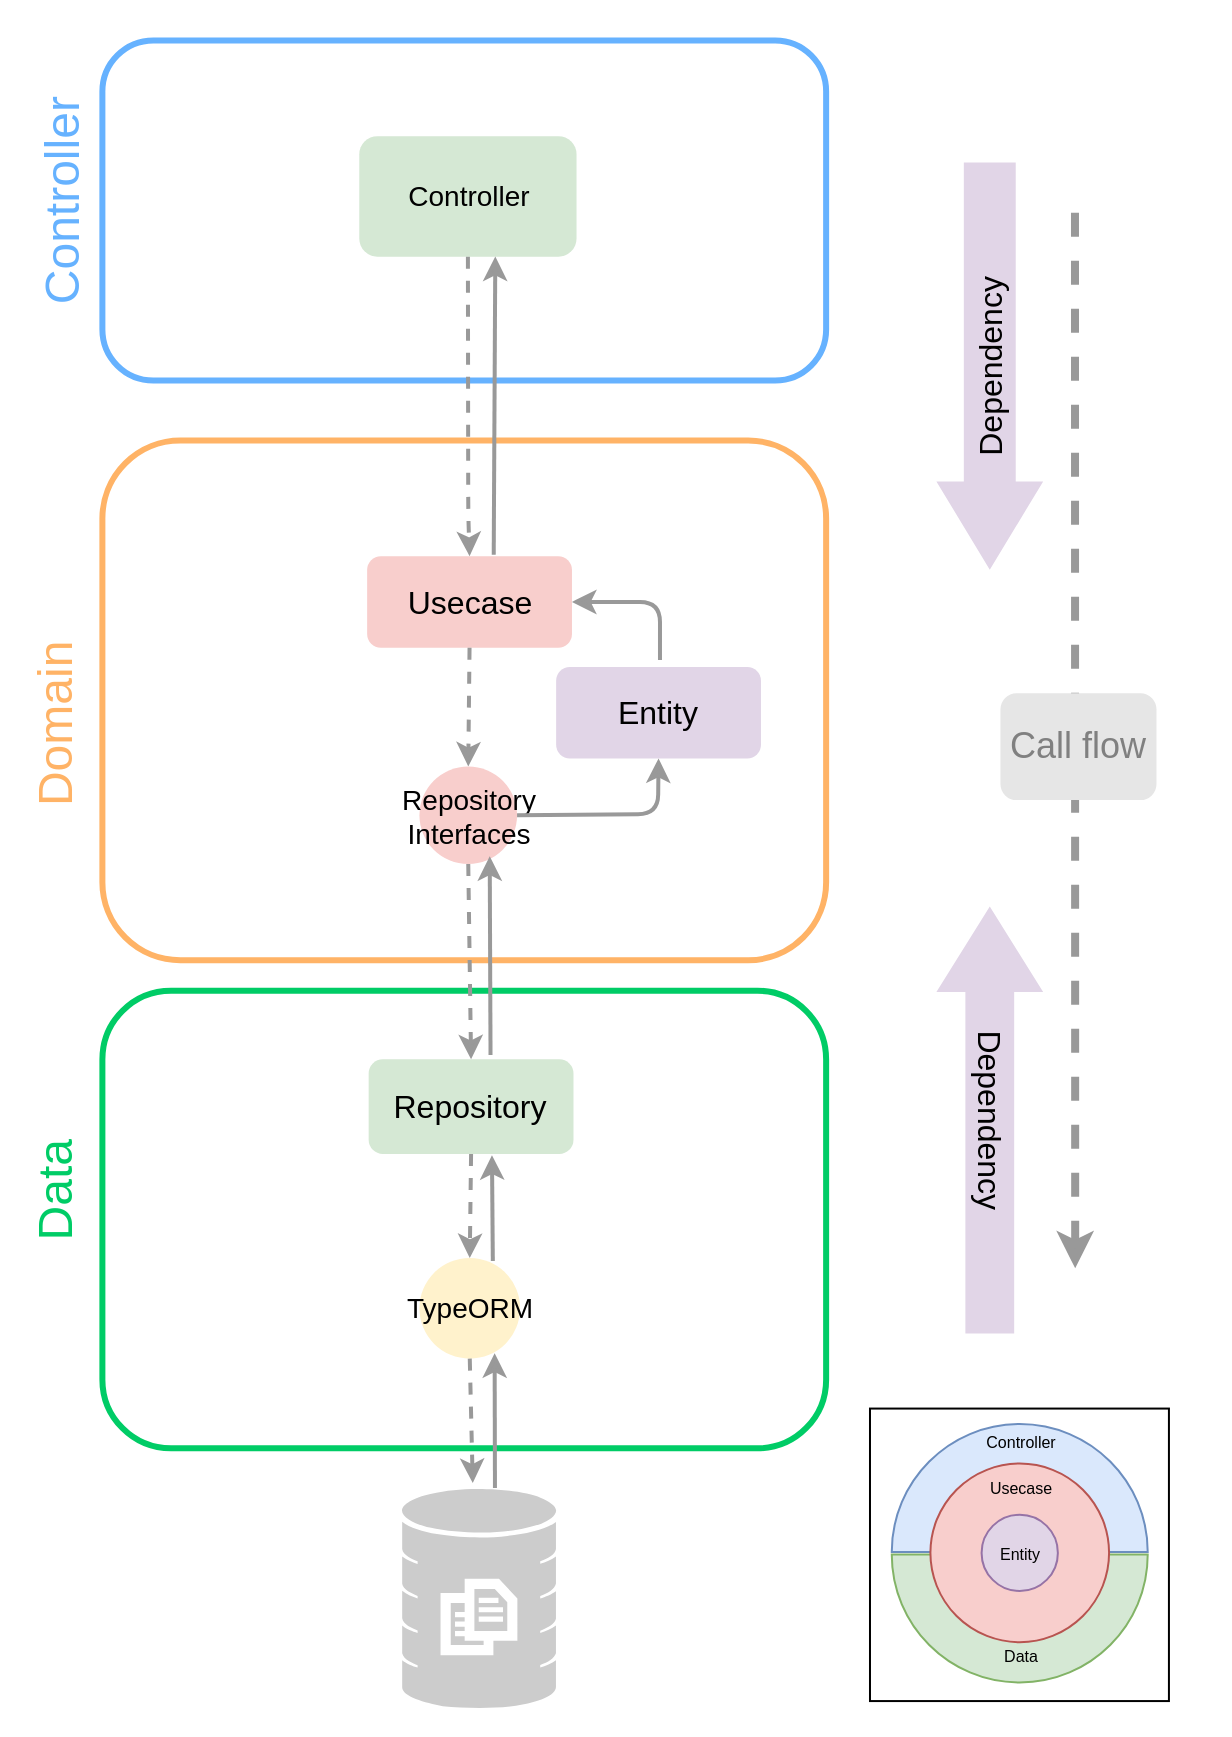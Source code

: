 <mxfile>
    <diagram id="899Ff32Y32sYMfXcTHe8" name="Page-1">
        <mxGraphModel dx="893" dy="862" grid="1" gridSize="10" guides="1" tooltips="1" connect="1" arrows="1" fold="1" page="1" pageScale="1" pageWidth="827" pageHeight="1169" background="#ffffff" math="0" shadow="0">
            <root>
                <mxCell id="0"/>
                <mxCell id="1" parent="0"/>
                <mxCell id="281" value="" style="group" parent="1" vertex="1" connectable="0">
                    <mxGeometry x="20.066" y="23.253" width="601.174" height="846.747" as="geometry"/>
                </mxCell>
                <mxCell id="8" value="" style="rounded=1;whiteSpace=wrap;html=1;fillColor=#FFFFFF;fontColor=#333333;strokeWidth=3;strokeColor=#66B2FF;" parent="281" vertex="1">
                    <mxGeometry x="38.13" width="361.87" height="170" as="geometry"/>
                </mxCell>
                <mxCell id="13" style="edgeStyle=orthogonalEdgeStyle;rounded=0;orthogonalLoop=1;jettySize=auto;html=1;exitX=0.5;exitY=1;exitDx=0;exitDy=0;" parent="281" edge="1">
                    <mxGeometry relative="1" as="geometry">
                        <mxPoint x="240.123" y="293.613" as="sourcePoint"/>
                        <mxPoint x="240.123" y="293.613" as="targetPoint"/>
                    </mxGeometry>
                </mxCell>
                <mxCell id="18" value="" style="rounded=1;whiteSpace=wrap;html=1;fillColor=#FFFFFF;fontColor=#333333;strokeWidth=3;strokeColor=#FFB366;" parent="281" vertex="1">
                    <mxGeometry x="38.13" y="200" width="361.87" height="259.87" as="geometry"/>
                </mxCell>
                <mxCell id="21" value="" style="rounded=1;whiteSpace=wrap;html=1;fillColor=#FFFFFF;fontColor=#333333;strokeWidth=3;strokeColor=#00CC66;" parent="281" vertex="1">
                    <mxGeometry x="38.13" y="475.12" width="361.87" height="228.79" as="geometry"/>
                </mxCell>
                <mxCell id="22" value="&lt;h2 style=&quot;font-size: 16px;&quot;&gt;&lt;font color=&quot;#000000&quot; style=&quot;font-weight: normal; font-size: 16px;&quot;&gt;Repository&lt;/font&gt;&lt;/h2&gt;" style="rounded=1;whiteSpace=wrap;html=1;fillColor=#d5e8d4;strokeColor=none;fontStyle=0;fontSize=16;" parent="281" vertex="1">
                    <mxGeometry x="171.265" y="509.422" width="102.414" height="47.283" as="geometry"/>
                </mxCell>
                <mxCell id="27" value="Controller" style="text;html=1;strokeColor=none;fillColor=none;align=center;verticalAlign=middle;whiteSpace=wrap;rounded=0;textDirection=ltr;direction=west;labelPosition=center;verticalLabelPosition=middle;horizontal=0;fontSize=24;fontColor=#66B2FF;" parent="281" vertex="1">
                    <mxGeometry x="-3" y="-20" width="43.51" height="200" as="geometry"/>
                </mxCell>
                <mxCell id="28" value="Domain" style="text;html=1;strokeColor=none;fillColor=none;align=center;verticalAlign=middle;whiteSpace=wrap;rounded=0;textDirection=ltr;direction=west;labelPosition=center;verticalLabelPosition=middle;horizontal=0;fontSize=24;fontColor=#FFB366;" parent="281" vertex="1">
                    <mxGeometry y="280.088" width="30.505" height="122.021" as="geometry"/>
                </mxCell>
                <mxCell id="29" value="Data" style="text;html=1;strokeColor=none;fillColor=none;align=center;verticalAlign=middle;whiteSpace=wrap;rounded=0;textDirection=ltr;direction=west;labelPosition=center;verticalLabelPosition=middle;horizontal=0;fontSize=24;fontColor=#00CC66;" parent="281" vertex="1">
                    <mxGeometry x="-13" y="513.25" width="54.51" height="122.02" as="geometry"/>
                </mxCell>
                <mxCell id="50" value="" style="html=1;aspect=fixed;strokeColor=none;shadow=0;align=center;verticalAlign=top;shape=mxgraph.gcp2.database_3;fontSize=20;fillColor=#CCCCCC;" parent="281" vertex="1">
                    <mxGeometry x="187.93" y="724.1" width="77.07" height="110.1" as="geometry"/>
                </mxCell>
                <mxCell id="20" value="&lt;h2 style=&quot;font-size: 16px;&quot;&gt;&lt;font color=&quot;#000000&quot; style=&quot;font-weight: normal; font-size: 16px;&quot;&gt;Usecase&lt;/font&gt;&lt;/h2&gt;" style="rounded=1;whiteSpace=wrap;html=1;fillColor=#f8cecc;strokeColor=none;fontStyle=0;fontSize=16;" parent="281" vertex="1">
                    <mxGeometry x="170.502" y="257.815" width="102.414" height="45.758" as="geometry"/>
                </mxCell>
                <mxCell id="70" value="&lt;font color=&quot;#000000&quot;&gt;Controller&lt;/font&gt;" style="rounded=1;whiteSpace=wrap;html=1;fontSize=14;align=center;verticalAlign=middle;fillColor=#d5e8d4;strokeColor=none;" parent="281" vertex="1">
                    <mxGeometry x="166.575" y="47.814" width="108.629" height="60.248" as="geometry"/>
                </mxCell>
                <mxCell id="82" value="" style="html=1;labelBackgroundColor=#ffffff;startArrow=none;startFill=0;startSize=6;endArrow=classic;endFill=1;endSize=6;jettySize=auto;orthogonalLoop=1;strokeWidth=2;dashed=1;fontSize=14;entryX=0.5;entryY=0;entryDx=0;entryDy=0;exitX=0.5;exitY=1;exitDx=0;exitDy=0;fontColor=#999999;strokeColor=#999999;" parent="281" source="20" target="111" edge="1">
                    <mxGeometry width="60" height="60" relative="1" as="geometry">
                        <mxPoint x="182.483" y="357.102" as="sourcePoint"/>
                        <mxPoint x="187.173" y="506.387" as="targetPoint"/>
                        <Array as="points"/>
                    </mxGeometry>
                </mxCell>
                <mxCell id="89" value="" style="html=1;labelBackgroundColor=#ffffff;startArrow=none;startFill=0;startSize=6;endArrow=classic;endFill=1;endSize=6;jettySize=auto;orthogonalLoop=1;strokeWidth=4;dashed=1;fontSize=14;fontColor=#999999;strokeColor=#999999;exitX=0.5;exitY=1;exitDx=0;exitDy=0;" parent="281" edge="1">
                    <mxGeometry width="60" height="60" relative="1" as="geometry">
                        <mxPoint x="524.423" y="86.177" as="sourcePoint"/>
                        <mxPoint x="524.534" y="613.918" as="targetPoint"/>
                    </mxGeometry>
                </mxCell>
                <mxCell id="90" value="&lt;font color=&quot;#000000&quot;&gt;TypeORM&lt;/font&gt;" style="ellipse;whiteSpace=wrap;html=1;aspect=fixed;rounded=1;fontSize=14;align=center;verticalAlign=middle;fillColor=#fff2cc;strokeColor=none;" parent="281" vertex="1">
                    <mxGeometry x="196.651" y="608.743" width="50.333" height="50.333" as="geometry"/>
                </mxCell>
                <mxCell id="98" value="" style="endArrow=classic;html=1;fontSize=14;fontColor=#000000;strokeColor=#999999;strokeWidth=2;entryX=0.602;entryY=1.013;entryDx=0;entryDy=0;exitX=0.729;exitY=0.03;exitDx=0;exitDy=0;entryPerimeter=0;exitPerimeter=0;" parent="281" source="90" target="22" edge="1">
                    <mxGeometry width="50" height="50" relative="1" as="geometry">
                        <mxPoint x="275.968" y="665.017" as="sourcePoint"/>
                        <mxPoint x="178.891" y="543.375" as="targetPoint"/>
                        <Array as="points"/>
                    </mxGeometry>
                </mxCell>
                <mxCell id="102" value="&lt;h2&gt;&lt;font style=&quot;font-weight: normal&quot;&gt;Call flow&lt;/font&gt;&lt;/h2&gt;" style="rounded=1;whiteSpace=wrap;html=1;strokeColor=none;fontStyle=0;fillColor=#E6E6E6;fontColor=#808080;" parent="281" vertex="1">
                    <mxGeometry x="487.165" y="326.406" width="78.01" height="53.384" as="geometry"/>
                </mxCell>
                <mxCell id="107" value="" style="html=1;labelBackgroundColor=#ffffff;startArrow=none;startFill=0;startSize=6;endArrow=classic;endFill=1;endSize=6;jettySize=auto;orthogonalLoop=1;strokeWidth=2;dashed=1;fontSize=14;entryX=0.511;entryY=-0.026;entryDx=0;entryDy=0;exitX=0.5;exitY=1;exitDx=0;exitDy=0;fontColor=#999999;strokeColor=#999999;entryPerimeter=0;" parent="281" source="90" edge="1">
                    <mxGeometry width="60" height="60" relative="1" as="geometry">
                        <mxPoint x="207.978" y="596.378" as="sourcePoint"/>
                        <mxPoint x="223.313" y="721.237" as="targetPoint"/>
                        <Array as="points"/>
                    </mxGeometry>
                </mxCell>
                <mxCell id="108" value="" style="html=1;labelBackgroundColor=#ffffff;startArrow=none;startFill=0;startSize=6;endArrow=classic;endFill=1;endSize=6;jettySize=auto;orthogonalLoop=1;strokeWidth=2;dashed=1;fontSize=14;entryX=0.5;entryY=0;entryDx=0;entryDy=0;exitX=0.5;exitY=1;exitDx=0;exitDy=0;fontColor=#999999;strokeColor=#999999;" parent="281" source="22" target="90" edge="1">
                    <mxGeometry width="60" height="60" relative="1" as="geometry">
                        <mxPoint x="207.978" y="596.378" as="sourcePoint"/>
                        <mxPoint x="152.636" y="629.933" as="targetPoint"/>
                        <Array as="points"/>
                    </mxGeometry>
                </mxCell>
                <mxCell id="118" value="" style="html=1;labelBackgroundColor=#ffffff;startArrow=none;startFill=0;startSize=6;endArrow=classic;endFill=1;endSize=6;jettySize=auto;orthogonalLoop=1;strokeWidth=2;dashed=1;fontSize=14;entryX=0.5;entryY=0;entryDx=0;entryDy=0;exitX=0.5;exitY=1;exitDx=0;exitDy=0;fontColor=#999999;strokeColor=#999999;" parent="281" source="111" target="22" edge="1">
                    <mxGeometry width="60" height="60" relative="1" as="geometry">
                        <mxPoint x="178.129" y="334.032" as="sourcePoint"/>
                        <mxPoint x="211.483" y="390.975" as="targetPoint"/>
                        <Array as="points"/>
                    </mxGeometry>
                </mxCell>
                <mxCell id="111" value="&lt;font&gt;Repository Interfaces&lt;/font&gt;" style="ellipse;whiteSpace=wrap;html=1;aspect=fixed;rounded=1;fontSize=14;align=center;verticalAlign=middle;fillColor=#f8cecc;strokeColor=none;fontColor=#000000;" parent="281" vertex="1">
                    <mxGeometry x="196.653" y="362.967" width="48.808" height="48.808" as="geometry"/>
                </mxCell>
                <mxCell id="122" value="" style="endArrow=classic;html=1;fontSize=14;fontColor=#000000;strokeColor=#999999;strokeWidth=2;entryX=0.626;entryY=0.999;entryDx=0;entryDy=0;exitX=0.618;exitY=-0.015;exitDx=0;exitDy=0;exitPerimeter=0;entryPerimeter=0;" parent="281" source="20" target="70" edge="1">
                    <mxGeometry width="50" height="50" relative="1" as="geometry">
                        <mxPoint x="228.516" y="292.088" as="sourcePoint"/>
                        <mxPoint x="228.516" y="222.688" as="targetPoint"/>
                        <Array as="points"/>
                    </mxGeometry>
                </mxCell>
                <mxCell id="212" value="" style="html=1;labelBackgroundColor=#ffffff;startArrow=none;startFill=0;startSize=6;endArrow=classic;endFill=1;endSize=6;jettySize=auto;orthogonalLoop=1;strokeWidth=2;dashed=1;fontSize=14;exitX=0.5;exitY=1;exitDx=0;exitDy=0;fontColor=#999999;strokeColor=#999999;entryX=0.5;entryY=0;entryDx=0;entryDy=0;" parent="281" source="70" target="20" edge="1">
                    <mxGeometry width="60" height="60" relative="1" as="geometry">
                        <mxPoint x="166.575" y="200" as="sourcePoint"/>
                        <mxPoint x="220.889" y="276.072" as="targetPoint"/>
                        <Array as="points">
                            <mxPoint x="221.057" y="236.416"/>
                        </Array>
                    </mxGeometry>
                </mxCell>
                <mxCell id="105" value="" style="endArrow=classic;html=1;fontSize=14;fontColor=#000000;strokeColor=#999999;strokeWidth=2;entryX=0.747;entryY=0.946;entryDx=0;entryDy=0;exitX=0.655;exitY=-0.003;exitDx=0;exitDy=0;exitPerimeter=0;entryPerimeter=0;" parent="281" target="90" edge="1">
                    <mxGeometry width="50" height="50" relative="1" as="geometry">
                        <mxPoint x="234.411" y="723.77" as="sourcePoint"/>
                        <mxPoint x="275.968" y="679.888" as="targetPoint"/>
                        <Array as="points"/>
                    </mxGeometry>
                </mxCell>
                <mxCell id="230" value="Dependency" style="shape=singleArrow;direction=south;whiteSpace=wrap;html=1;fillColor=#e1d5e7;strokeColor=none;align=center;verticalAlign=middle;horizontal=0;fontColor=#000000;fontSize=16;arrowWidth=0.486;arrowSize=0.217;" parent="281" vertex="1">
                    <mxGeometry x="455.134" y="61.01" width="53.384" height="203.622" as="geometry"/>
                </mxCell>
                <mxCell id="231" value="Dependency" style="shape=singleArrow;direction=south;whiteSpace=wrap;html=1;fillColor=#e1d5e7;strokeColor=none;align=center;verticalAlign=middle;horizontal=0;fontColor=#000000;rotation=-180;fontSize=16;arrowWidth=0.457;arrowSize=0.2;" parent="281" vertex="1">
                    <mxGeometry x="455.134" y="433.003" width="53.384" height="213.537" as="geometry"/>
                </mxCell>
                <mxCell id="293" value="" style="rounded=0;whiteSpace=wrap;html=1;strokeColor=#000000;strokeWidth=1;fontSize=8;fontColor=#000000;fillColor=none;" parent="281" vertex="1">
                    <mxGeometry x="421.93" y="684.03" width="149.47" height="146.25" as="geometry"/>
                </mxCell>
                <mxCell id="294" value="" style="group" parent="281" vertex="1" connectable="0">
                    <mxGeometry x="432.82" y="691.75" width="127.97" height="129.25" as="geometry"/>
                </mxCell>
                <mxCell id="285" value="" style="verticalLabelPosition=bottom;verticalAlign=top;html=1;shape=mxgraph.basic.half_circle;fillColor=#d5e8d4;strokeColor=#82b366;" parent="294" vertex="1">
                    <mxGeometry y="65.265" width="127.97" height="63.985" as="geometry"/>
                </mxCell>
                <mxCell id="291" value="Data" style="text;strokeColor=none;fillColor=none;html=1;fontSize=8;fontStyle=0;verticalAlign=middle;align=center;fontColor=#000000;" parent="285" vertex="1">
                    <mxGeometry x="31.992" y="44.79" width="63.985" height="12.797" as="geometry"/>
                </mxCell>
                <mxCell id="286" value="" style="verticalLabelPosition=bottom;verticalAlign=top;html=1;shape=mxgraph.basic.half_circle;rotation=-180;fillColor=#dae8fc;strokeColor=#6c8ebf;" parent="294" vertex="1">
                    <mxGeometry width="127.97" height="63.985" as="geometry"/>
                </mxCell>
                <mxCell id="290" value="Controller" style="text;strokeColor=none;fillColor=none;html=1;fontSize=8;fontStyle=0;verticalAlign=middle;align=center;fontColor=#000000;" parent="286" vertex="1">
                    <mxGeometry x="31.992" y="2.559" width="63.985" height="12.797" as="geometry"/>
                </mxCell>
                <mxCell id="287" value="" style="ellipse;whiteSpace=wrap;html=1;aspect=fixed;fillColor=#f8cecc;strokeColor=#b85450;align=center;" parent="294" vertex="1">
                    <mxGeometry x="19.318" y="19.762" width="89.336" height="89.336" as="geometry"/>
                </mxCell>
                <mxCell id="288" value="&lt;font color=&quot;#000000&quot; style=&quot;font-size: 8px;&quot;&gt;Entity&lt;/font&gt;" style="ellipse;whiteSpace=wrap;html=1;aspect=fixed;fillColor=#e1d5e7;strokeColor=#9673a6;" parent="294" vertex="1">
                    <mxGeometry x="44.912" y="45.369" width="38.135" height="38.135" as="geometry"/>
                </mxCell>
                <mxCell id="289" value="Usecase" style="text;strokeColor=none;fillColor=none;html=1;fontSize=8;fontStyle=0;verticalAlign=middle;align=center;fontColor=#000000;" parent="294" vertex="1">
                    <mxGeometry x="31.992" y="25.594" width="63.985" height="12.797" as="geometry"/>
                </mxCell>
                <mxCell id="295" value="" style="endArrow=classic;html=1;fontSize=14;fontColor=#000000;strokeColor=#999999;strokeWidth=2;exitX=0.595;exitY=-0.047;exitDx=0;exitDy=0;entryX=0.72;entryY=0.92;entryDx=0;entryDy=0;entryPerimeter=0;exitPerimeter=0;" parent="281" source="22" target="111" edge="1">
                    <mxGeometry width="50" height="50" relative="1" as="geometry">
                        <mxPoint x="231.795" y="472.347" as="sourcePoint"/>
                        <mxPoint x="230.935" y="414.772" as="targetPoint"/>
                        <Array as="points"/>
                    </mxGeometry>
                </mxCell>
                <mxCell id="298" value="&lt;h2 style=&quot;font-size: 16px;&quot;&gt;&lt;font color=&quot;#000000&quot; style=&quot;font-weight: normal; font-size: 16px;&quot;&gt;Entity&lt;/font&gt;&lt;/h2&gt;" style="rounded=1;whiteSpace=wrap;html=1;fillColor=#e1d5e7;strokeColor=none;fontStyle=0;fontSize=16;" parent="1" vertex="1">
                    <mxGeometry x="285.068" y="336.458" width="102.414" height="45.758" as="geometry"/>
                </mxCell>
                <mxCell id="115" value="" style="endArrow=classic;html=1;fontSize=14;fontColor=#000000;strokeColor=#999999;strokeWidth=2;exitX=1;exitY=0.5;exitDx=0;exitDy=0;entryX=0.5;entryY=1;entryDx=0;entryDy=0;" parent="1" source="111" target="298" edge="1">
                    <mxGeometry width="50" height="50" relative="1" as="geometry">
                        <mxPoint x="249.344" y="419.821" as="sourcePoint"/>
                        <mxPoint x="315.201" y="460.622" as="targetPoint"/>
                        <Array as="points">
                            <mxPoint x="336" y="410"/>
                        </Array>
                    </mxGeometry>
                </mxCell>
                <mxCell id="299" value="" style="endArrow=classic;html=1;fontSize=14;fontColor=#000000;strokeColor=#999999;strokeWidth=2;exitX=0.507;exitY=-0.076;exitDx=0;exitDy=0;entryX=1;entryY=0.5;entryDx=0;entryDy=0;exitPerimeter=0;" parent="1" source="298" target="20" edge="1">
                    <mxGeometry width="50" height="50" relative="1" as="geometry">
                        <mxPoint x="275.527" y="420.624" as="sourcePoint"/>
                        <mxPoint x="346.275" y="396.216" as="targetPoint"/>
                        <Array as="points">
                            <mxPoint x="337" y="304"/>
                        </Array>
                    </mxGeometry>
                </mxCell>
            </root>
        </mxGraphModel>
    </diagram>
</mxfile>